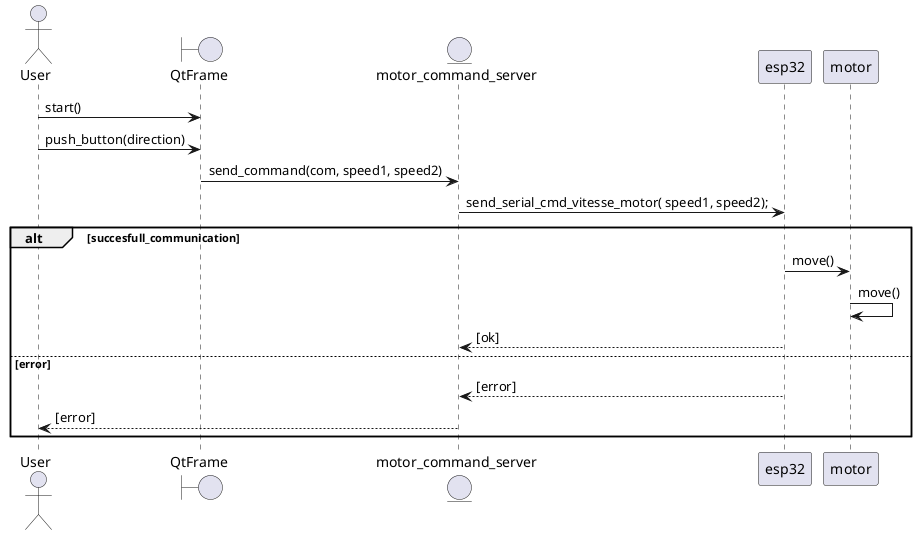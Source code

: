 @startuml
actor User as user
boundary QtFrame as qt_frame
entity motor_command_server as server

user -> qt_frame: start()
user -> qt_frame: push_button(direction)
qt_frame -> server: send_command(com, speed1, speed2)
server -> esp32: send_serial_cmd_vitesse_motor( speed1, speed2);
alt succesfull_communication
	esp32 -> motor: move()
	motor -> motor: move()
	esp32 --> server: [ok]
else error
	esp32 --> server: [error]
	server --> user: [error]
end
@enduml
